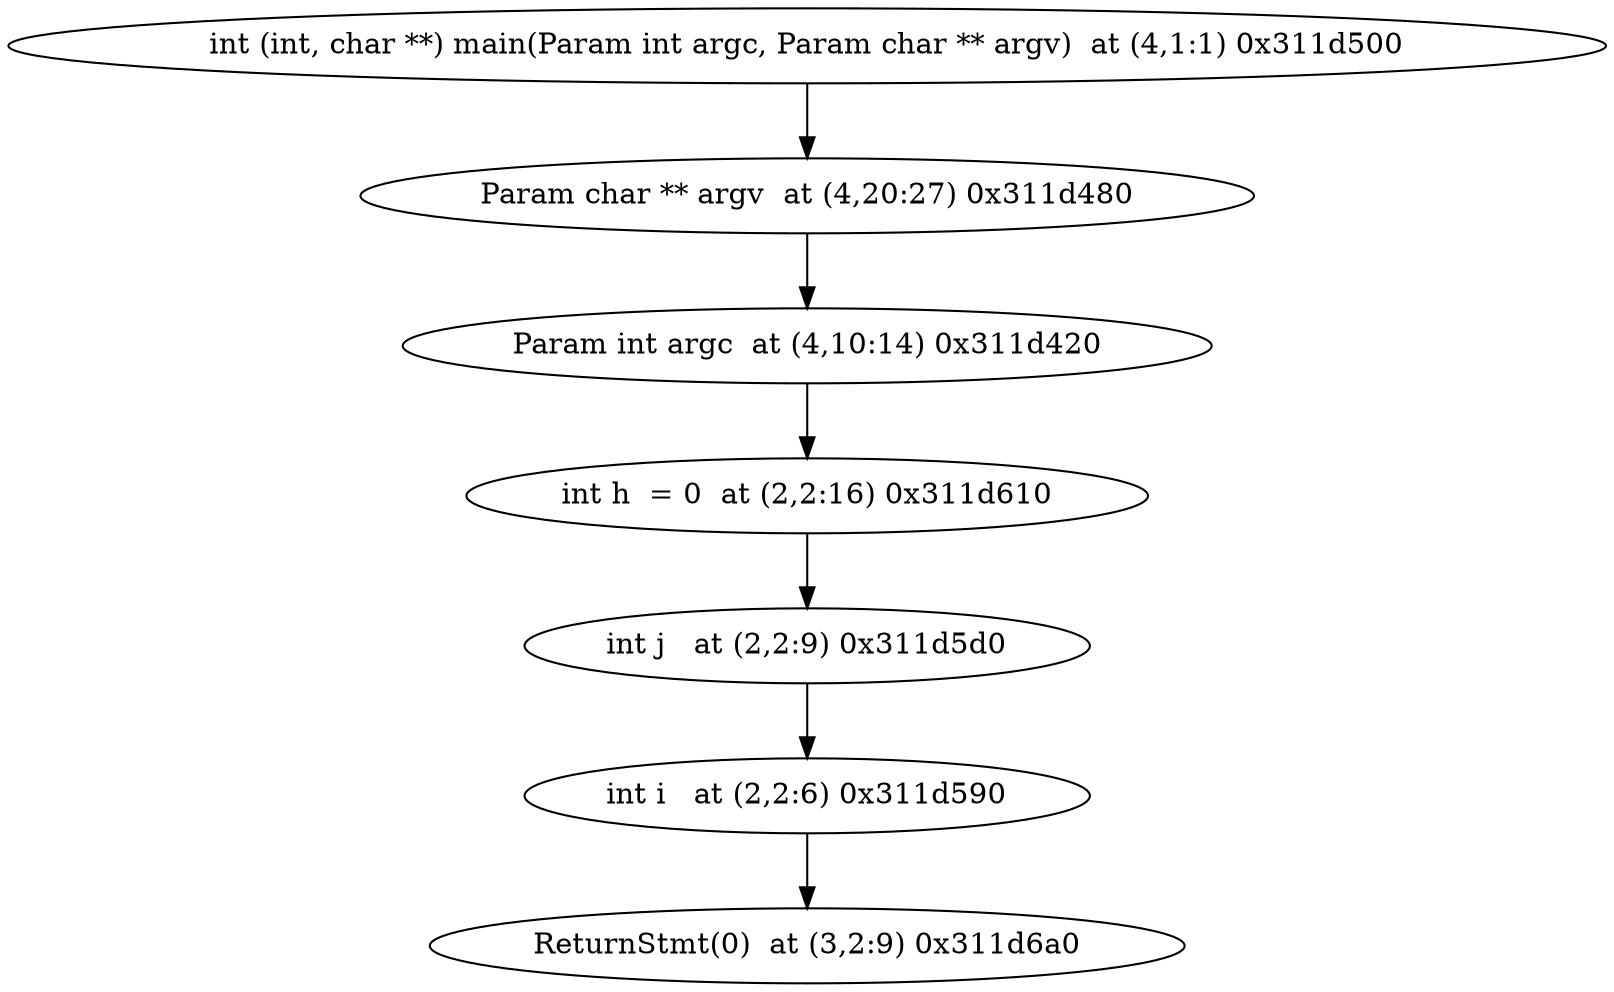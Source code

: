 digraph {
"int (int, char **) main(Param int argc, Param char ** argv)  at (4,1:1) 0x311d500" -> "Param char ** argv  at (4,20:27) 0x311d480"
"Param char ** argv  at (4,20:27) 0x311d480" -> "Param int argc  at (4,10:14) 0x311d420"
"Param int argc  at (4,10:14) 0x311d420" -> "int h  = 0  at (2,2:16) 0x311d610"
"int h  = 0  at (2,2:16) 0x311d610" -> "int j   at (2,2:9) 0x311d5d0"
"int j   at (2,2:9) 0x311d5d0" -> "int i   at (2,2:6) 0x311d590"
"int i   at (2,2:6) 0x311d590" -> "ReturnStmt(0)  at (3,2:9) 0x311d6a0"
"ReturnStmt(0)  at (3,2:9) 0x311d6a0"
}